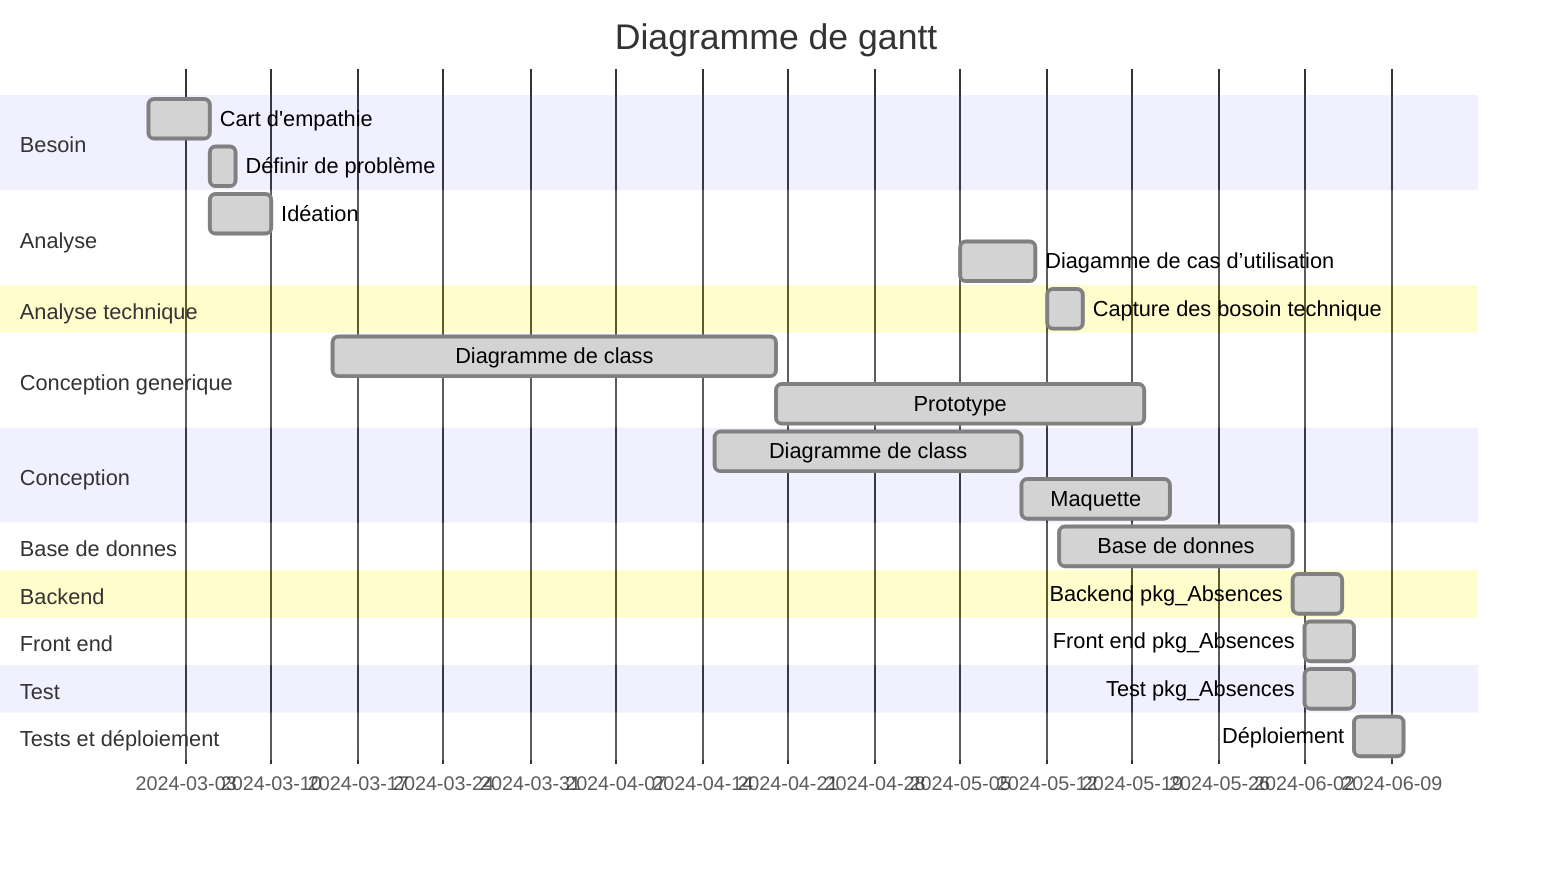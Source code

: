 gantt
    dateFormat  YYYY-MM-DD
    title Diagramme de gantt
    section Besoin
        Cart d'empathie  :done, 2024-02-29, 2024-03-05
        Définir de problème :done, 2024-03-05, 2024-03-07
    section Analyse
        Idéation :done, 2024-03-05, 2024-03-10
        Diagamme de cas d’utilisation :done, 2024-05-05, 2024-05-11
    section Analyse technique
        Capture des bosoin technique :done, 2024-05-12, 2024-05-15
    section Conception generique
        Diagramme de class :done,  2024-03-15, 2024-04-20
        Prototype :done,  2024-04-20, 2024-05-20
    section Conception
        Diagramme de class :done,  2024-04-15, 2024-05-10
        Maquette :done,  2024-05-10, 2024-05-22
    section Base de donnes
        Base de donnes :done,  2024-05-13, 2024-06-01
    section Backend
        Backend pkg_Absences :done,  2024-06-01, 2024-06-05
    section Front end
        Front end pkg_Absences :done,  2024-06-02, 2024-06-06
    section Test
        Test pkg_Absences :done,  2024-06-02, 2024-06-06
    section Tests et déploiement
        Déploiement :done,  2024-06-06, 2024-06-10